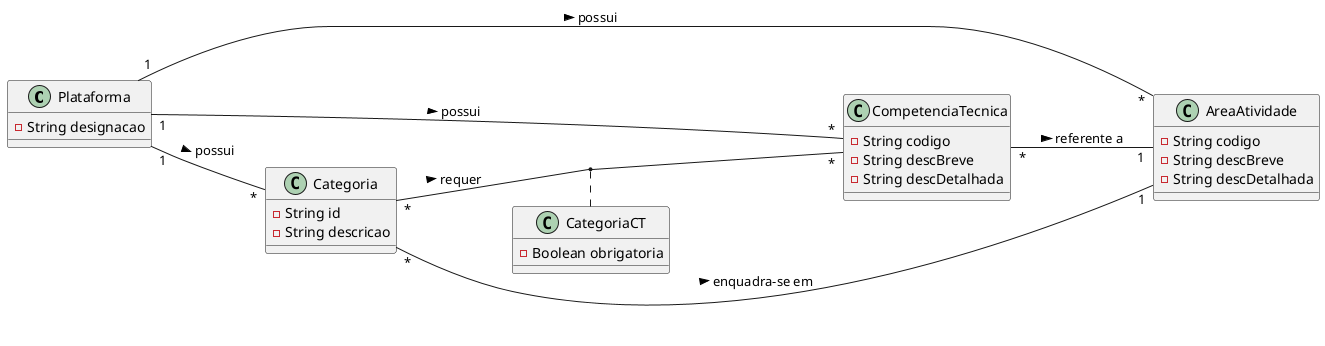 @startuml
left to right direction
class Plataforma {
    -String designacao
}

class AreaAtividade {
    -String codigo
    -String descBreve
    -String descDetalhada
}

class CompetenciaTecnica {
    -String codigo
    -String descBreve
    -String descDetalhada
}

class Categoria {
    -String id
    -String descricao
}

class CategoriaCT{
    -Boolean obrigatoria
}

    Plataforma "1" -- "*" AreaAtividade: possui >
    Plataforma "1" -- "*" CompetenciaTecnica: possui >
    Plataforma "1" -- "*" Categoria: possui >
    Categoria "*" -- "1" AreaAtividade: enquadra-se em >
    Categoria "*" -- "*" CompetenciaTecnica: requer >
    (Categoria , CompetenciaTecnica) . CategoriaCT
    CompetenciaTecnica "*" -- "1" AreaAtividade: referente a >
    
@enduml